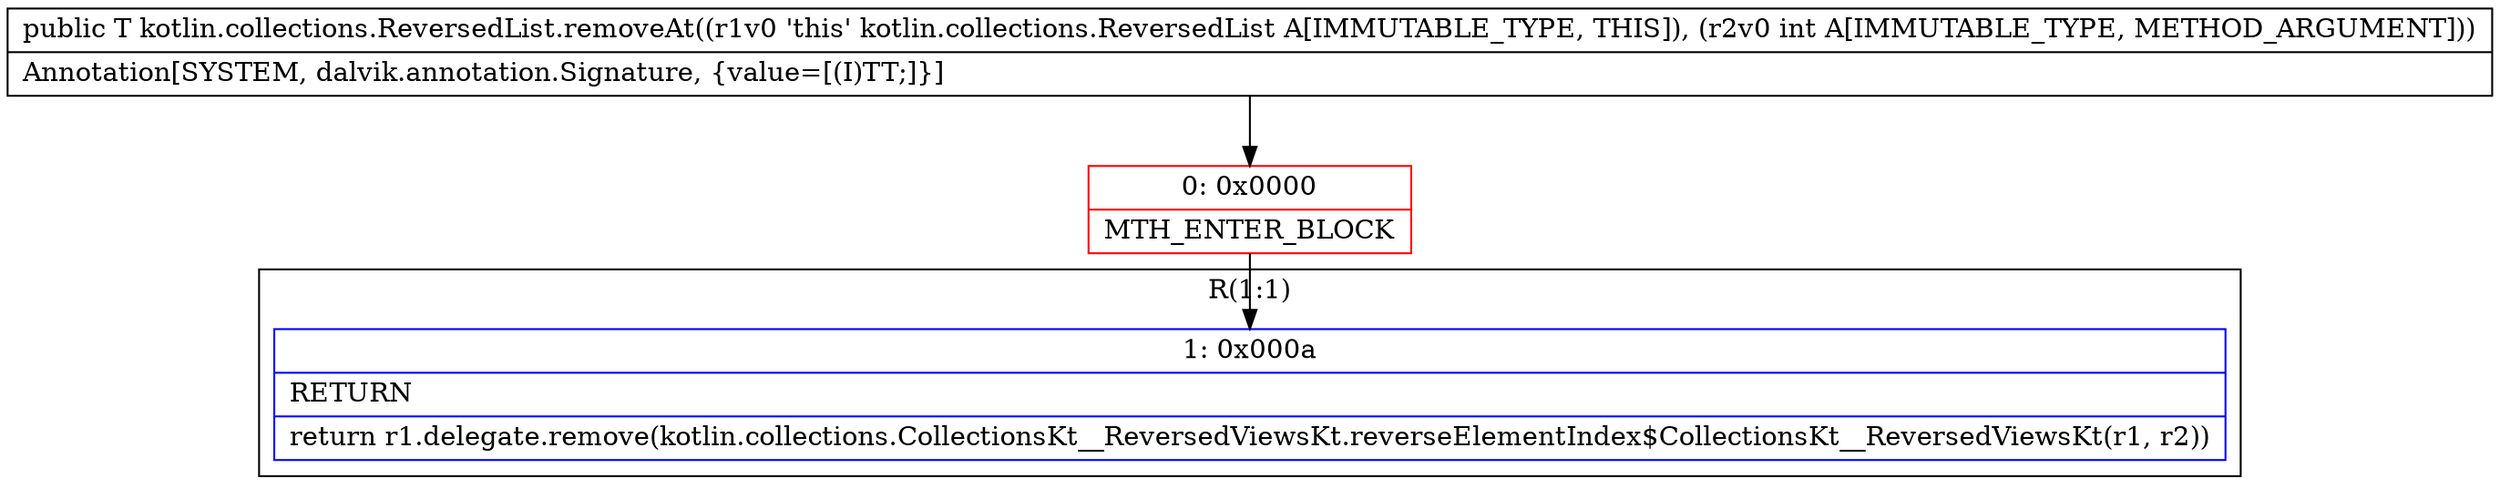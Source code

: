 digraph "CFG forkotlin.collections.ReversedList.removeAt(I)Ljava\/lang\/Object;" {
subgraph cluster_Region_498965713 {
label = "R(1:1)";
node [shape=record,color=blue];
Node_1 [shape=record,label="{1\:\ 0x000a|RETURN\l|return r1.delegate.remove(kotlin.collections.CollectionsKt__ReversedViewsKt.reverseElementIndex$CollectionsKt__ReversedViewsKt(r1, r2))\l}"];
}
Node_0 [shape=record,color=red,label="{0\:\ 0x0000|MTH_ENTER_BLOCK\l}"];
MethodNode[shape=record,label="{public T kotlin.collections.ReversedList.removeAt((r1v0 'this' kotlin.collections.ReversedList A[IMMUTABLE_TYPE, THIS]), (r2v0 int A[IMMUTABLE_TYPE, METHOD_ARGUMENT]))  | Annotation[SYSTEM, dalvik.annotation.Signature, \{value=[(I)TT;]\}]\l}"];
MethodNode -> Node_0;
Node_0 -> Node_1;
}

